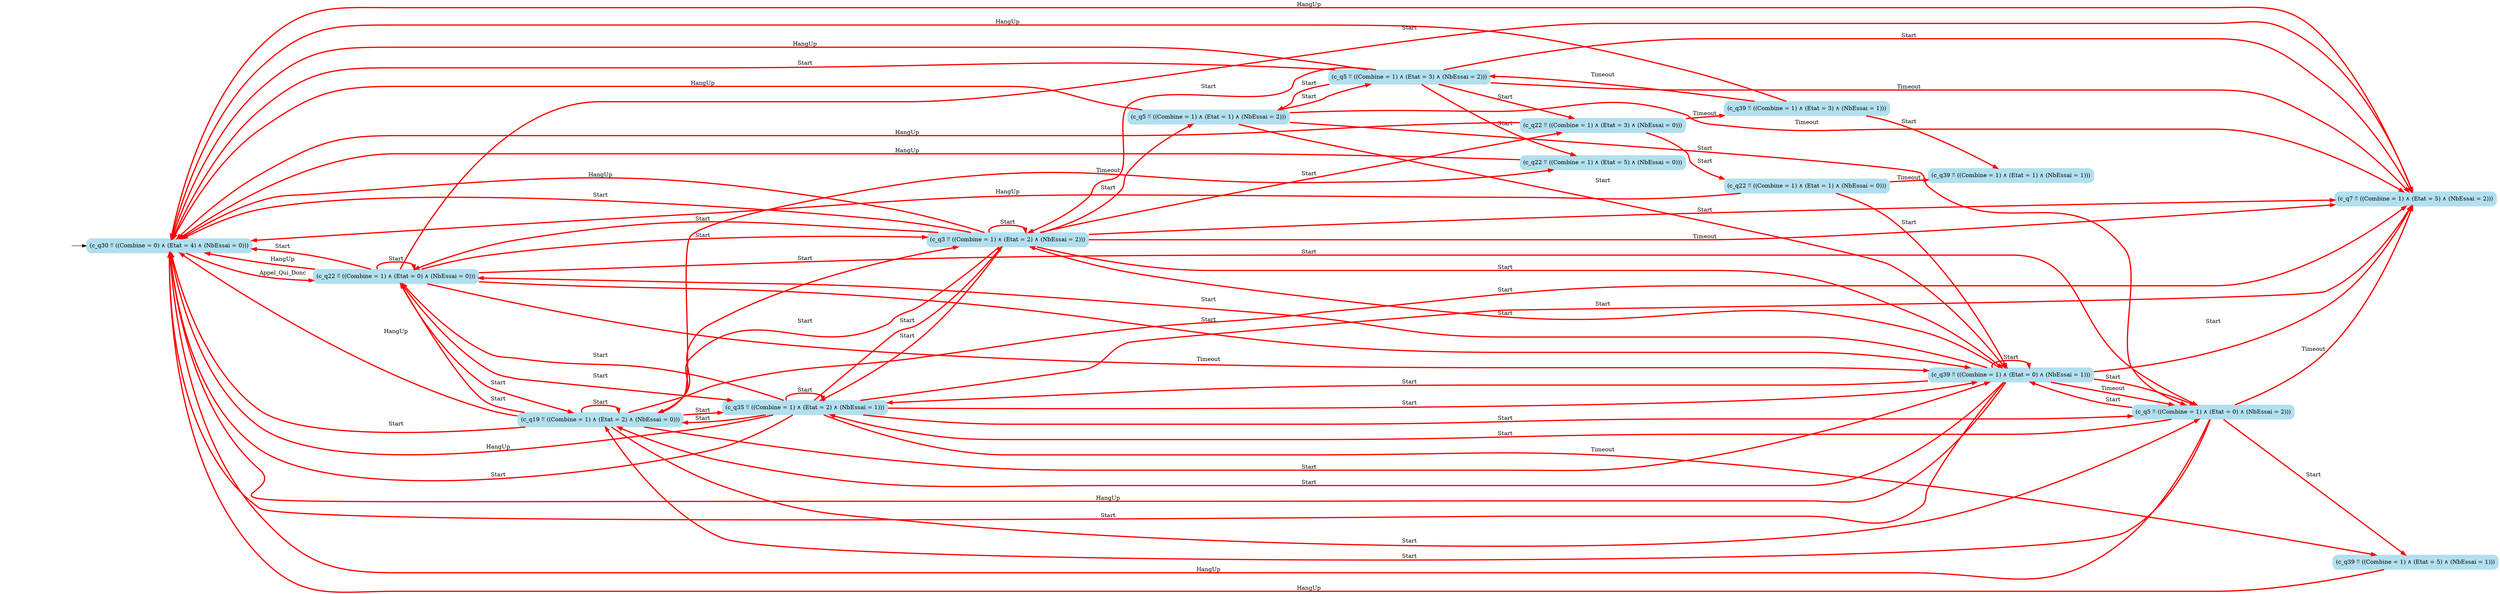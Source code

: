 digraph G {

	rankdir = LR;

	start_c_q30_165[style=invisible];

	node[shape=box, style="rounded, filled", color=lightblue2];

	c_q5_163[label="(c_q5 ≝ ((Combine = 1) ∧ (Etat = 3) ∧ (NbEssai = 2)))"];
	c_q5_151[label="(c_q5 ≝ ((Combine = 1) ∧ (Etat = 1) ∧ (NbEssai = 2)))"];
	c_q22_152[label="(c_q22 ≝ ((Combine = 1) ∧ (Etat = 5) ∧ (NbEssai = 0)))"];
	c_q39_126[label="(c_q39 ≝ ((Combine = 1) ∧ (Etat = 5) ∧ (NbEssai = 1)))"];
	c_q39_164[label="(c_q39 ≝ ((Combine = 1) ∧ (Etat = 3) ∧ (NbEssai = 1)))"];
	c_q19_121[label="(c_q19 ≝ ((Combine = 1) ∧ (Etat = 2) ∧ (NbEssai = 0)))"];
	c_q39_161[label="(c_q39 ≝ ((Combine = 1) ∧ (Etat = 1) ∧ (NbEssai = 1)))"];
	c_q35_129[label="(c_q35 ≝ ((Combine = 1) ∧ (Etat = 2) ∧ (NbEssai = 1)))"];
	c_q3_113[label="(c_q3 ≝ ((Combine = 1) ∧ (Etat = 2) ∧ (NbEssai = 2)))"];
	c_q22_158[label="(c_q22 ≝ ((Combine = 1) ∧ (Etat = 1) ∧ (NbEssai = 0)))"];
	c_q22_123[label="(c_q22 ≝ ((Combine = 1) ∧ (Etat = 0) ∧ (NbEssai = 0)))"];
	c_q39_155[label="(c_q39 ≝ ((Combine = 1) ∧ (Etat = 0) ∧ (NbEssai = 1)))"];
	c_q22_148[label="(c_q22 ≝ ((Combine = 1) ∧ (Etat = 3) ∧ (NbEssai = 0)))"];
	c_q5_134[label="(c_q5 ≝ ((Combine = 1) ∧ (Etat = 0) ∧ (NbEssai = 2)))"];
	c_q7_141[label="(c_q7 ≝ ((Combine = 1) ∧ (Etat = 5) ∧ (NbEssai = 2)))"];
	c_q30_165[label="(c_q30 ≝ ((Combine = 0) ∧ (Etat = 4) ∧ (NbEssai = 0)))"];

	start_c_q30_165 -> c_q30_165;
	c_q30_165 -> c_q22_123[label="Appel_Qui_Donc", penwidth=3, color=red];
	c_q22_123 -> c_q22_123[label="Start", penwidth=3, color=red];
	c_q22_123 -> c_q3_113[label="Start", penwidth=3, color=red];
	c_q22_123 -> c_q5_134[label="Start", penwidth=3, color=red];
	c_q22_123 -> c_q7_141[label="Start", penwidth=3, color=red];
	c_q22_123 -> c_q19_121[label="Start", penwidth=3, color=red];
	c_q22_123 -> c_q30_165[label="Start", penwidth=3, color=red];
	c_q22_123 -> c_q30_165[label="HangUp", penwidth=3, color=red];
	c_q22_123 -> c_q35_129[label="Start", penwidth=3, color=red];
	c_q22_123 -> c_q39_155[label="Start", penwidth=3, color=red];
	c_q22_123 -> c_q39_155[label="Timeout", penwidth=3, color=red];
	c_q3_113 -> c_q3_113[label="Start", penwidth=3, color=red];
	c_q3_113 -> c_q5_151[label="Start", penwidth=3, color=red];
	c_q3_113 -> c_q7_141[label="Start", penwidth=3, color=red];
	c_q3_113 -> c_q7_141[label="Timeout", penwidth=3, color=red];
	c_q3_113 -> c_q19_121[label="Start", penwidth=3, color=red];
	c_q3_113 -> c_q22_148[label="Start", penwidth=3, color=red];
	c_q3_113 -> c_q22_123[label="Start", penwidth=3, color=red];
	c_q3_113 -> c_q30_165[label="Start", penwidth=3, color=red];
	c_q3_113 -> c_q30_165[label="HangUp", penwidth=3, color=red];
	c_q3_113 -> c_q35_129[label="Start", penwidth=3, color=red];
	c_q3_113 -> c_q39_155[label="Start", penwidth=3, color=red];
	c_q5_151 -> c_q5_163[label="Start", penwidth=3, color=red];
	c_q5_151 -> c_q5_134[label="Start", penwidth=3, color=red];
	c_q5_163 -> c_q3_113[label="Start", penwidth=3, color=red];
	c_q5_163 -> c_q7_141[label="Start", penwidth=3, color=red];
	c_q5_163 -> c_q7_141[label="Timeout", penwidth=3, color=red];
	c_q5_134 -> c_q19_121[label="Start", penwidth=3, color=red];
	c_q5_163 -> c_q22_152[label="Start", penwidth=3, color=red];
	c_q5_163 -> c_q22_148[label="Start", penwidth=3, color=red];
	c_q5_163 -> c_q30_165[label="Start", penwidth=3, color=red];
	c_q5_163 -> c_q30_165[label="HangUp", penwidth=3, color=red];
	c_q5_134 -> c_q35_129[label="Start", penwidth=3, color=red];
	c_q5_134 -> c_q39_126[label="Start", penwidth=3, color=red];
	c_q7_141 -> c_q30_165[label="HangUp", penwidth=3, color=red];
	c_q19_121 -> c_q19_121[label="Start", penwidth=3, color=red];
	c_q19_121 -> c_q3_113[label="Start", penwidth=3, color=red];
	c_q19_121 -> c_q5_134[label="Start", penwidth=3, color=red];
	c_q19_121 -> c_q7_141[label="Start", penwidth=3, color=red];
	c_q19_121 -> c_q22_123[label="Start", penwidth=3, color=red];
	c_q19_121 -> c_q22_152[label="Timeout", penwidth=3, color=red];
	c_q19_121 -> c_q30_165[label="Start", penwidth=3, color=red];
	c_q19_121 -> c_q30_165[label="HangUp", penwidth=3, color=red];
	c_q19_121 -> c_q35_129[label="Start", penwidth=3, color=red];
	c_q19_121 -> c_q39_155[label="Start", penwidth=3, color=red];
	c_q35_129 -> c_q35_129[label="Start", penwidth=3, color=red];
	c_q35_129 -> c_q3_113[label="Start", penwidth=3, color=red];
	c_q35_129 -> c_q5_134[label="Start", penwidth=3, color=red];
	c_q35_129 -> c_q7_141[label="Start", penwidth=3, color=red];
	c_q35_129 -> c_q19_121[label="Start", penwidth=3, color=red];
	c_q35_129 -> c_q22_123[label="Start", penwidth=3, color=red];
	c_q35_129 -> c_q30_165[label="Start", penwidth=3, color=red];
	c_q35_129 -> c_q30_165[label="HangUp", penwidth=3, color=red];
	c_q35_129 -> c_q39_155[label="Start", penwidth=3, color=red];
	c_q35_129 -> c_q39_126[label="Timeout", penwidth=3, color=red];
	c_q39_155 -> c_q39_155[label="Start", penwidth=3, color=red];
	c_q39_155 -> c_q3_113[label="Start", penwidth=3, color=red];
	c_q39_155 -> c_q5_134[label="Start", penwidth=3, color=red];
	c_q39_155 -> c_q5_134[label="Timeout", penwidth=3, color=red];
	c_q39_155 -> c_q7_141[label="Start", penwidth=3, color=red];
	c_q39_155 -> c_q19_121[label="Start", penwidth=3, color=red];
	c_q39_155 -> c_q22_123[label="Start", penwidth=3, color=red];
	c_q39_155 -> c_q30_165[label="Start", penwidth=3, color=red];
	c_q39_126 -> c_q30_165[label="HangUp", penwidth=3, color=red];
	c_q39_155 -> c_q35_129[label="Start", penwidth=3, color=red];
	c_q5_134 -> c_q39_155[label="Start", penwidth=3, color=red];
	c_q5_134 -> c_q7_141[label="Timeout", penwidth=3, color=red];
	c_q5_134 -> c_q30_165[label="HangUp", penwidth=3, color=red];
	c_q39_155 -> c_q30_165[label="HangUp", penwidth=3, color=red];
	c_q5_151 -> c_q39_155[label="Start", penwidth=3, color=red];
	c_q5_151 -> c_q7_141[label="Timeout", penwidth=3, color=red];
	c_q5_151 -> c_q30_165[label="HangUp", penwidth=3, color=red];
	c_q22_148 -> c_q22_158[label="Start", penwidth=3, color=red];
	c_q22_148 -> c_q39_164[label="Timeout", penwidth=3, color=red];
	c_q22_148 -> c_q30_165[label="HangUp", penwidth=3, color=red];
	c_q5_163 -> c_q5_151[label="Start", penwidth=3, color=red];
	c_q22_152 -> c_q30_165[label="HangUp", penwidth=3, color=red];
	c_q22_158 -> c_q39_155[label="Start", penwidth=3, color=red];
	c_q22_158 -> c_q39_161[label="Timeout", penwidth=3, color=red];
	c_q22_158 -> c_q30_165[label="HangUp", penwidth=3, color=red];
	c_q39_164 -> c_q39_161[label="Start", penwidth=3, color=red];
	c_q39_164 -> c_q5_163[label="Timeout", penwidth=3, color=red];
	c_q39_164 -> c_q30_165[label="HangUp", penwidth=3, color=red];

}